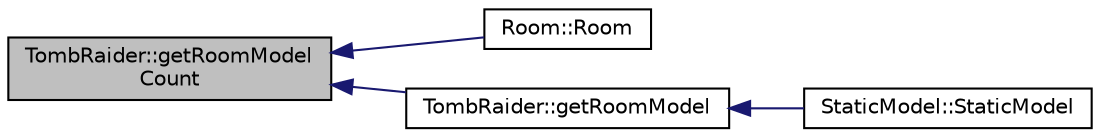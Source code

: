 digraph "TombRaider::getRoomModelCount"
{
 // INTERACTIVE_SVG=YES
  edge [fontname="Helvetica",fontsize="10",labelfontname="Helvetica",labelfontsize="10"];
  node [fontname="Helvetica",fontsize="10",shape=record];
  rankdir="LR";
  Node1 [label="TombRaider::getRoomModel\lCount",height=0.2,width=0.4,color="black", fillcolor="grey75", style="filled" fontcolor="black"];
  Node1 -> Node2 [dir="back",color="midnightblue",fontsize="10",style="solid",fontname="Helvetica"];
  Node2 [label="Room::Room",height=0.2,width=0.4,color="black", fillcolor="white", style="filled",URL="$class_room.html#a8a01c39d831d08c12bc38ecb3730b1c3"];
  Node1 -> Node3 [dir="back",color="midnightblue",fontsize="10",style="solid",fontname="Helvetica"];
  Node3 [label="TombRaider::getRoomModel",height=0.2,width=0.4,color="black", fillcolor="white", style="filled",URL="$class_tomb_raider.html#a3f9f7930171de5cd7e3bd676e340cd4f",tooltip="Get a single model info from a room. "];
  Node3 -> Node4 [dir="back",color="midnightblue",fontsize="10",style="solid",fontname="Helvetica"];
  Node4 [label="StaticModel::StaticModel",height=0.2,width=0.4,color="black", fillcolor="white", style="filled",URL="$class_static_model.html#adbc006c5b4d1483e9d99c2a004a22d6c"];
}
